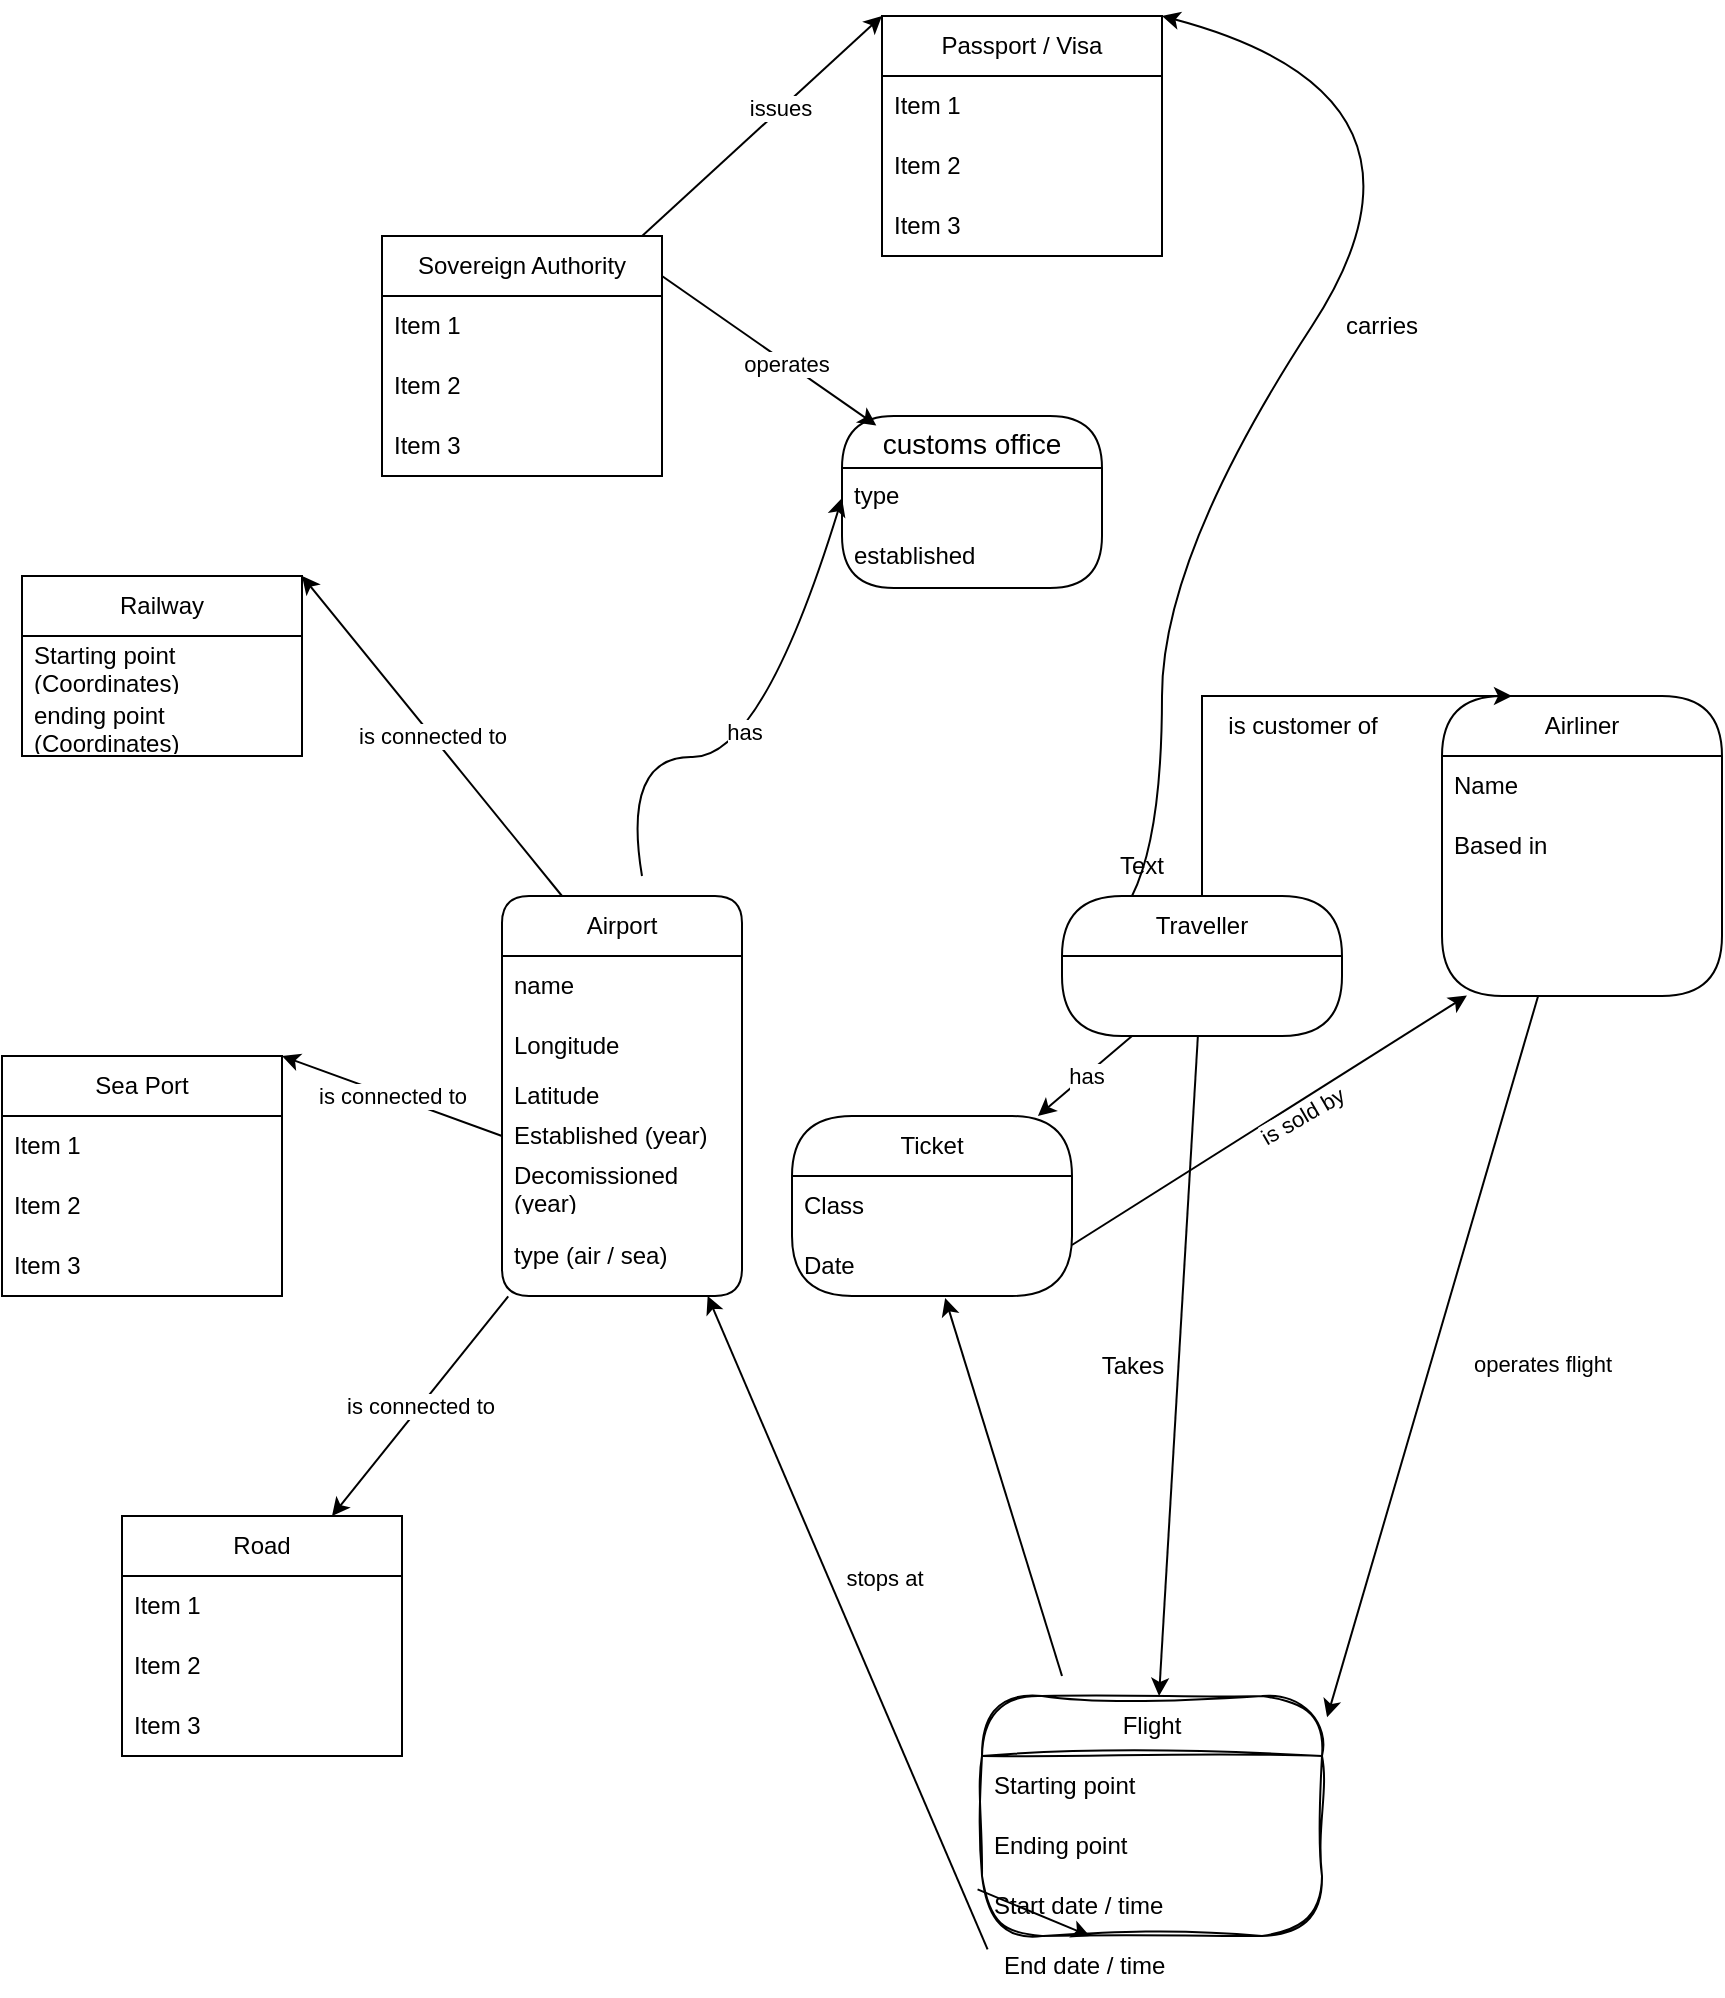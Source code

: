 <mxfile version="24.7.17" pages="2">
  <diagram name="Page-1" id="2Nq3ry9tZN_k2MQu1Wby">
    <mxGraphModel dx="2734" dy="1116" grid="1" gridSize="10" guides="1" tooltips="1" connect="1" arrows="1" fold="1" page="1" pageScale="1" pageWidth="850" pageHeight="1100" math="0" shadow="0">
      <root>
        <mxCell id="0" />
        <mxCell id="1" parent="0" />
        <mxCell id="icSz4FfZfomal5iBsmhP-3" value="" style="endArrow=classic;html=1;rounded=0;curved=1;entryX=0;entryY=0.5;entryDx=0;entryDy=0;" parent="1" target="icSz4FfZfomal5iBsmhP-17" edge="1">
          <mxGeometry relative="1" as="geometry">
            <mxPoint x="250" y="480" as="sourcePoint" />
            <mxPoint x="240" y="480" as="targetPoint" />
            <Array as="points">
              <mxPoint x="240" y="420" />
              <mxPoint x="310" y="421" />
            </Array>
          </mxGeometry>
        </mxCell>
        <mxCell id="icSz4FfZfomal5iBsmhP-4" value="has" style="edgeLabel;resizable=0;html=1;;align=center;verticalAlign=middle;" parent="icSz4FfZfomal5iBsmhP-3" connectable="0" vertex="1">
          <mxGeometry relative="1" as="geometry">
            <mxPoint x="-10" y="-11" as="offset" />
          </mxGeometry>
        </mxCell>
        <mxCell id="icSz4FfZfomal5iBsmhP-10" value="Airport" style="swimlane;fontStyle=0;childLayout=stackLayout;horizontal=1;startSize=30;horizontalStack=0;resizeParent=1;resizeParentMax=0;resizeLast=0;collapsible=1;marginBottom=0;whiteSpace=wrap;html=1;rounded=1;" parent="1" vertex="1">
          <mxGeometry x="180" y="490" width="120" height="200" as="geometry" />
        </mxCell>
        <mxCell id="icSz4FfZfomal5iBsmhP-11" value="name&lt;span style=&quot;white-space: pre;&quot;&gt;&#x9;&lt;/span&gt;" style="text;strokeColor=none;fillColor=none;align=left;verticalAlign=middle;spacingLeft=4;spacingRight=4;overflow=hidden;points=[[0,0.5],[1,0.5]];portConstraint=eastwest;rotatable=0;whiteSpace=wrap;html=1;" parent="icSz4FfZfomal5iBsmhP-10" vertex="1">
          <mxGeometry y="30" width="120" height="30" as="geometry" />
        </mxCell>
        <mxCell id="icSz4FfZfomal5iBsmhP-12" value="Longitude" style="text;strokeColor=none;fillColor=none;align=left;verticalAlign=middle;spacingLeft=4;spacingRight=4;overflow=hidden;points=[[0,0.5],[1,0.5]];portConstraint=eastwest;rotatable=0;whiteSpace=wrap;html=1;" parent="icSz4FfZfomal5iBsmhP-10" vertex="1">
          <mxGeometry y="60" width="120" height="30" as="geometry" />
        </mxCell>
        <mxCell id="icSz4FfZfomal5iBsmhP-14" value="Latitude&lt;div&gt;&lt;br&gt;&lt;/div&gt;" style="text;strokeColor=none;fillColor=none;align=left;verticalAlign=middle;spacingLeft=4;spacingRight=4;overflow=hidden;points=[[0,0.5],[1,0.5]];portConstraint=eastwest;rotatable=0;whiteSpace=wrap;html=1;" parent="icSz4FfZfomal5iBsmhP-10" vertex="1">
          <mxGeometry y="90" width="120" height="20" as="geometry" />
        </mxCell>
        <mxCell id="icSz4FfZfomal5iBsmhP-23" value="Established (year)" style="text;strokeColor=none;fillColor=none;align=left;verticalAlign=middle;spacingLeft=4;spacingRight=4;overflow=hidden;points=[[0,0.5],[1,0.5]];portConstraint=eastwest;rotatable=0;whiteSpace=wrap;html=1;" parent="icSz4FfZfomal5iBsmhP-10" vertex="1">
          <mxGeometry y="110" width="120" height="20" as="geometry" />
        </mxCell>
        <mxCell id="icSz4FfZfomal5iBsmhP-24" value="Decomissioned (year)" style="text;strokeColor=none;fillColor=none;align=left;verticalAlign=middle;spacingLeft=4;spacingRight=4;overflow=hidden;points=[[0,0.5],[1,0.5]];portConstraint=eastwest;rotatable=0;whiteSpace=wrap;html=1;" parent="icSz4FfZfomal5iBsmhP-10" vertex="1">
          <mxGeometry y="130" width="120" height="30" as="geometry" />
        </mxCell>
        <mxCell id="icSz4FfZfomal5iBsmhP-67" value="type (air / sea)" style="text;strokeColor=none;fillColor=none;align=left;verticalAlign=middle;spacingLeft=4;spacingRight=4;overflow=hidden;points=[[0,0.5],[1,0.5]];portConstraint=eastwest;rotatable=0;whiteSpace=wrap;html=1;" parent="icSz4FfZfomal5iBsmhP-10" vertex="1">
          <mxGeometry y="160" width="120" height="40" as="geometry" />
        </mxCell>
        <mxCell id="icSz4FfZfomal5iBsmhP-16" value="customs office" style="swimlane;fontStyle=0;childLayout=stackLayout;horizontal=1;startSize=26;horizontalStack=0;resizeParent=1;resizeParentMax=0;resizeLast=0;collapsible=1;marginBottom=0;align=center;fontSize=14;fillColor=default;strokeColor=default;rounded=1;arcSize=50;verticalAlign=middle;" parent="1" vertex="1">
          <mxGeometry x="350" y="250" width="130" height="86" as="geometry" />
        </mxCell>
        <mxCell id="icSz4FfZfomal5iBsmhP-17" value="type" style="text;strokeColor=none;fillColor=none;spacingLeft=4;spacingRight=4;overflow=hidden;rotatable=0;points=[[0,0.5],[1,0.5]];portConstraint=eastwest;fontSize=12;whiteSpace=wrap;html=1;" parent="icSz4FfZfomal5iBsmhP-16" vertex="1">
          <mxGeometry y="26" width="130" height="30" as="geometry" />
        </mxCell>
        <mxCell id="icSz4FfZfomal5iBsmhP-18" value="established&lt;span style=&quot;white-space: pre;&quot;&gt;&#x9;&lt;/span&gt;" style="text;strokeColor=none;fillColor=none;spacingLeft=4;spacingRight=4;overflow=hidden;rotatable=0;points=[[0,0.5],[1,0.5]];portConstraint=eastwest;fontSize=12;whiteSpace=wrap;html=1;" parent="icSz4FfZfomal5iBsmhP-16" vertex="1">
          <mxGeometry y="56" width="130" height="30" as="geometry" />
        </mxCell>
        <mxCell id="icSz4FfZfomal5iBsmhP-25" value="Airliner" style="swimlane;fontStyle=0;childLayout=stackLayout;horizontal=1;startSize=30;horizontalStack=0;resizeParent=1;resizeParentMax=0;resizeLast=0;collapsible=1;marginBottom=0;whiteSpace=wrap;html=1;rounded=1;arcSize=44;glass=0;" parent="1" vertex="1">
          <mxGeometry x="650" y="390" width="140" height="150" as="geometry" />
        </mxCell>
        <mxCell id="icSz4FfZfomal5iBsmhP-26" value="Name&amp;nbsp;" style="text;strokeColor=none;fillColor=none;align=left;verticalAlign=middle;spacingLeft=4;spacingRight=4;overflow=hidden;points=[[0,0.5],[1,0.5]];portConstraint=eastwest;rotatable=0;whiteSpace=wrap;html=1;" parent="icSz4FfZfomal5iBsmhP-25" vertex="1">
          <mxGeometry y="30" width="140" height="30" as="geometry" />
        </mxCell>
        <mxCell id="icSz4FfZfomal5iBsmhP-27" value="Based in" style="text;strokeColor=none;fillColor=none;align=left;verticalAlign=middle;spacingLeft=4;spacingRight=4;overflow=hidden;points=[[0,0.5],[1,0.5]];portConstraint=eastwest;rotatable=0;whiteSpace=wrap;html=1;" parent="icSz4FfZfomal5iBsmhP-25" vertex="1">
          <mxGeometry y="60" width="140" height="30" as="geometry" />
        </mxCell>
        <mxCell id="icSz4FfZfomal5iBsmhP-64" style="text;strokeColor=none;fillColor=none;align=left;verticalAlign=middle;spacingLeft=4;spacingRight=4;overflow=hidden;points=[[0,0.5],[1,0.5]];portConstraint=eastwest;rotatable=0;whiteSpace=wrap;html=1;" parent="icSz4FfZfomal5iBsmhP-25" vertex="1">
          <mxGeometry y="90" width="140" height="30" as="geometry" />
        </mxCell>
        <mxCell id="icSz4FfZfomal5iBsmhP-63" style="text;strokeColor=none;fillColor=none;align=left;verticalAlign=middle;spacingLeft=4;spacingRight=4;overflow=hidden;points=[[0,0.5],[1,0.5]];portConstraint=eastwest;rotatable=0;whiteSpace=wrap;html=1;" parent="icSz4FfZfomal5iBsmhP-25" vertex="1">
          <mxGeometry y="120" width="140" height="30" as="geometry" />
        </mxCell>
        <mxCell id="icSz4FfZfomal5iBsmhP-30" value="Flight" style="swimlane;fontStyle=0;childLayout=stackLayout;horizontal=1;startSize=30;horizontalStack=0;resizeParent=1;resizeParentMax=0;resizeLast=0;collapsible=1;marginBottom=0;whiteSpace=wrap;html=1;rounded=1;arcSize=40;sketch=1;curveFitting=1;jiggle=2;" parent="1" vertex="1">
          <mxGeometry x="420" y="890" width="170" height="120" as="geometry" />
        </mxCell>
        <mxCell id="icSz4FfZfomal5iBsmhP-31" value="Starting point&lt;span style=&quot;white-space: pre;&quot;&gt;&#x9;&lt;/span&gt;" style="text;strokeColor=none;fillColor=none;align=left;verticalAlign=middle;spacingLeft=4;spacingRight=4;overflow=hidden;points=[[0,0.5],[1,0.5]];portConstraint=eastwest;rotatable=0;whiteSpace=wrap;html=1;" parent="icSz4FfZfomal5iBsmhP-30" vertex="1">
          <mxGeometry y="30" width="170" height="30" as="geometry" />
        </mxCell>
        <mxCell id="icSz4FfZfomal5iBsmhP-32" value="Ending point" style="text;strokeColor=none;fillColor=none;align=left;verticalAlign=middle;spacingLeft=4;spacingRight=4;overflow=hidden;points=[[0,0.5],[1,0.5]];portConstraint=eastwest;rotatable=0;whiteSpace=wrap;html=1;" parent="icSz4FfZfomal5iBsmhP-30" vertex="1">
          <mxGeometry y="60" width="170" height="30" as="geometry" />
        </mxCell>
        <mxCell id="icSz4FfZfomal5iBsmhP-48" value="Start date / time" style="text;strokeColor=none;fillColor=none;align=left;verticalAlign=middle;spacingLeft=4;spacingRight=4;overflow=hidden;points=[[0,0.5],[1,0.5]];portConstraint=eastwest;rotatable=0;whiteSpace=wrap;html=1;" parent="icSz4FfZfomal5iBsmhP-30" vertex="1">
          <mxGeometry y="90" width="170" height="30" as="geometry" />
        </mxCell>
        <mxCell id="icSz4FfZfomal5iBsmhP-34" value="Traveller" style="swimlane;fontStyle=0;childLayout=stackLayout;horizontal=1;startSize=30;horizontalStack=0;resizeParent=1;resizeParentMax=0;resizeLast=0;collapsible=1;marginBottom=0;whiteSpace=wrap;html=1;rounded=1;arcSize=50;" parent="1" vertex="1">
          <mxGeometry x="460" y="490" width="140" height="70" as="geometry" />
        </mxCell>
        <mxCell id="icSz4FfZfomal5iBsmhP-54" value="" style="endArrow=classic;html=1;rounded=0;entryX=1.015;entryY=0.089;entryDx=0;entryDy=0;entryPerimeter=0;" parent="1" source="icSz4FfZfomal5iBsmhP-25" target="icSz4FfZfomal5iBsmhP-30" edge="1">
          <mxGeometry relative="1" as="geometry">
            <mxPoint x="510" y="660" as="sourcePoint" />
            <mxPoint x="510" y="530" as="targetPoint" />
          </mxGeometry>
        </mxCell>
        <mxCell id="icSz4FfZfomal5iBsmhP-55" value="operates flight" style="edgeLabel;resizable=0;html=1;;align=center;verticalAlign=middle;rotation=0;" parent="icSz4FfZfomal5iBsmhP-54" connectable="0" vertex="1">
          <mxGeometry relative="1" as="geometry">
            <mxPoint x="54" y="3" as="offset" />
          </mxGeometry>
        </mxCell>
        <mxCell id="icSz4FfZfomal5iBsmhP-50" value="" style="endArrow=classic;html=1;rounded=0;exitX=-0.013;exitY=0.224;exitDx=0;exitDy=0;exitPerimeter=0;movable=0;resizable=0;rotatable=0;deletable=0;editable=0;locked=1;connectable=0;" parent="1" source="icSz4FfZfomal5iBsmhP-49" target="icSz4FfZfomal5iBsmhP-10" edge="1">
          <mxGeometry relative="1" as="geometry">
            <mxPoint x="330" y="690" as="sourcePoint" />
            <mxPoint x="490" y="690" as="targetPoint" />
          </mxGeometry>
        </mxCell>
        <mxCell id="CjrnG77TnSBxmtqLkK-a-1" value="" style="endArrow=classic;html=1;rounded=0;movable=0;resizable=0;rotatable=0;deletable=0;editable=0;locked=1;connectable=0;" parent="1" source="icSz4FfZfomal5iBsmhP-34" target="icSz4FfZfomal5iBsmhP-30" edge="1">
          <mxGeometry width="50" height="50" relative="1" as="geometry">
            <mxPoint x="620" y="860" as="sourcePoint" />
            <mxPoint x="540" y="770" as="targetPoint" />
          </mxGeometry>
        </mxCell>
        <mxCell id="CjrnG77TnSBxmtqLkK-a-2" value="Takes" style="text;html=1;align=center;verticalAlign=middle;resizable=0;points=[];autosize=1;strokeColor=none;fillColor=none;movable=0;rotatable=0;deletable=0;editable=0;locked=1;connectable=0;" parent="1" vertex="1">
          <mxGeometry x="470" y="710" width="50" height="30" as="geometry" />
        </mxCell>
        <mxCell id="CjrnG77TnSBxmtqLkK-a-3" value="" style="endArrow=classic;html=1;rounded=0;exitX=0.5;exitY=0;exitDx=0;exitDy=0;entryX=0.25;entryY=0;entryDx=0;entryDy=0;movable=0;resizable=0;rotatable=0;deletable=0;editable=0;locked=1;connectable=0;" parent="1" source="icSz4FfZfomal5iBsmhP-34" target="icSz4FfZfomal5iBsmhP-25" edge="1">
          <mxGeometry width="50" height="50" relative="1" as="geometry">
            <mxPoint x="400" y="690" as="sourcePoint" />
            <mxPoint x="780" y="690" as="targetPoint" />
            <Array as="points">
              <mxPoint x="530" y="390" />
            </Array>
          </mxGeometry>
        </mxCell>
        <mxCell id="CjrnG77TnSBxmtqLkK-a-4" value="is customer of" style="text;html=1;align=center;verticalAlign=middle;resizable=0;points=[];autosize=1;strokeColor=none;fillColor=none;movable=0;rotatable=0;deletable=0;editable=0;locked=1;connectable=0;" parent="1" vertex="1">
          <mxGeometry x="530" y="390" width="100" height="30" as="geometry" />
        </mxCell>
        <mxCell id="CjrnG77TnSBxmtqLkK-a-5" value="Ticket" style="swimlane;fontStyle=0;childLayout=stackLayout;horizontal=1;startSize=30;horizontalStack=0;resizeParent=1;resizeParentMax=0;resizeLast=0;collapsible=1;marginBottom=0;whiteSpace=wrap;html=1;rounded=1;arcSize=50;" parent="1" vertex="1">
          <mxGeometry x="325" y="600" width="140" height="90" as="geometry" />
        </mxCell>
        <mxCell id="CjrnG77TnSBxmtqLkK-a-6" value="Class" style="text;strokeColor=none;fillColor=none;align=left;verticalAlign=middle;spacingLeft=4;spacingRight=4;overflow=hidden;points=[[0,0.5],[1,0.5]];portConstraint=eastwest;rotatable=0;whiteSpace=wrap;html=1;" parent="CjrnG77TnSBxmtqLkK-a-5" vertex="1">
          <mxGeometry y="30" width="140" height="30" as="geometry" />
        </mxCell>
        <mxCell id="CjrnG77TnSBxmtqLkK-a-7" value="Date" style="text;strokeColor=none;fillColor=none;align=left;verticalAlign=middle;spacingLeft=4;spacingRight=4;overflow=hidden;points=[[0,0.5],[1,0.5]];portConstraint=eastwest;rotatable=0;whiteSpace=wrap;html=1;" parent="CjrnG77TnSBxmtqLkK-a-5" vertex="1">
          <mxGeometry y="60" width="140" height="30" as="geometry" />
        </mxCell>
        <mxCell id="CjrnG77TnSBxmtqLkK-a-9" value="" style="endArrow=classic;html=1;rounded=0;exitX=0.25;exitY=1;exitDx=0;exitDy=0;" parent="1" source="icSz4FfZfomal5iBsmhP-34" target="CjrnG77TnSBxmtqLkK-a-5" edge="1">
          <mxGeometry relative="1" as="geometry">
            <mxPoint x="370" y="860" as="sourcePoint" />
            <mxPoint x="470" y="860" as="targetPoint" />
          </mxGeometry>
        </mxCell>
        <mxCell id="CjrnG77TnSBxmtqLkK-a-10" value="has" style="edgeLabel;resizable=0;html=1;;align=center;verticalAlign=middle;" parent="CjrnG77TnSBxmtqLkK-a-9" connectable="0" vertex="1">
          <mxGeometry relative="1" as="geometry" />
        </mxCell>
        <mxCell id="CjrnG77TnSBxmtqLkK-a-12" value="" style="endArrow=classic;html=1;rounded=0;entryX=0.089;entryY=0.993;entryDx=0;entryDy=0;entryPerimeter=0;" parent="1" target="icSz4FfZfomal5iBsmhP-63" edge="1">
          <mxGeometry relative="1" as="geometry">
            <mxPoint x="465" y="664.5" as="sourcePoint" />
            <mxPoint x="565" y="664.5" as="targetPoint" />
          </mxGeometry>
        </mxCell>
        <mxCell id="CjrnG77TnSBxmtqLkK-a-13" value="is sold by" style="edgeLabel;resizable=0;html=1;;align=center;verticalAlign=middle;rotation=-30;" parent="CjrnG77TnSBxmtqLkK-a-12" connectable="0" vertex="1">
          <mxGeometry relative="1" as="geometry">
            <mxPoint x="16" y="-2" as="offset" />
          </mxGeometry>
        </mxCell>
        <mxCell id="CjrnG77TnSBxmtqLkK-a-14" value="" style="endArrow=classic;html=1;rounded=0;entryX=0.547;entryY=1.033;entryDx=0;entryDy=0;entryPerimeter=0;" parent="1" target="CjrnG77TnSBxmtqLkK-a-7" edge="1">
          <mxGeometry relative="1" as="geometry">
            <mxPoint x="460" y="880" as="sourcePoint" />
            <mxPoint x="470" y="760" as="targetPoint" />
          </mxGeometry>
        </mxCell>
        <mxCell id="icSz4FfZfomal5iBsmhP-49" value="End date / time" style="text;strokeColor=none;fillColor=none;align=left;verticalAlign=middle;spacingLeft=4;spacingRight=4;overflow=hidden;points=[[0,0.5],[1,0.5]];portConstraint=eastwest;rotatable=0;whiteSpace=wrap;html=1;" parent="1" vertex="1">
          <mxGeometry x="425" y="1010" width="170" height="30" as="geometry" />
        </mxCell>
        <mxCell id="CjrnG77TnSBxmtqLkK-a-18" value="" style="endArrow=classic;html=1;rounded=0;exitX=-0.013;exitY=0.224;exitDx=0;exitDy=0;exitPerimeter=0;" parent="1" source="icSz4FfZfomal5iBsmhP-48" target="icSz4FfZfomal5iBsmhP-49" edge="1">
          <mxGeometry relative="1" as="geometry">
            <mxPoint x="418" y="987" as="sourcePoint" />
            <mxPoint x="240" y="690" as="targetPoint" />
          </mxGeometry>
        </mxCell>
        <mxCell id="CjrnG77TnSBxmtqLkK-a-19" value="stops at" style="edgeLabel;resizable=0;html=1;;align=center;verticalAlign=middle;movable=0;rotatable=0;deletable=0;editable=0;locked=1;connectable=0;" parent="CjrnG77TnSBxmtqLkK-a-18" connectable="0" vertex="1">
          <mxGeometry relative="1" as="geometry">
            <mxPoint x="-75" y="-168" as="offset" />
          </mxGeometry>
        </mxCell>
        <mxCell id="CjrnG77TnSBxmtqLkK-a-20" value="Railway" style="swimlane;fontStyle=0;childLayout=stackLayout;horizontal=1;startSize=30;horizontalStack=0;resizeParent=1;resizeParentMax=0;resizeLast=0;collapsible=1;marginBottom=0;whiteSpace=wrap;html=1;" parent="1" vertex="1">
          <mxGeometry x="-60" y="330" width="140" height="90" as="geometry" />
        </mxCell>
        <mxCell id="CjrnG77TnSBxmtqLkK-a-21" value="Starting point (Coordinates)" style="text;strokeColor=none;fillColor=none;align=left;verticalAlign=middle;spacingLeft=4;spacingRight=4;overflow=hidden;points=[[0,0.5],[1,0.5]];portConstraint=eastwest;rotatable=0;whiteSpace=wrap;html=1;" parent="CjrnG77TnSBxmtqLkK-a-20" vertex="1">
          <mxGeometry y="30" width="140" height="30" as="geometry" />
        </mxCell>
        <mxCell id="uPudiCGfUK6ss3KHqm3K-1" style="text;strokeColor=none;fillColor=none;align=left;verticalAlign=middle;spacingLeft=4;spacingRight=4;overflow=hidden;points=[[0,0.5],[1,0.5]];portConstraint=eastwest;rotatable=0;whiteSpace=wrap;html=1;" vertex="1" parent="CjrnG77TnSBxmtqLkK-a-20">
          <mxGeometry y="60" width="140" height="30" as="geometry" />
        </mxCell>
        <mxCell id="CjrnG77TnSBxmtqLkK-a-24" value="Sea Port" style="swimlane;fontStyle=0;childLayout=stackLayout;horizontal=1;startSize=30;horizontalStack=0;resizeParent=1;resizeParentMax=0;resizeLast=0;collapsible=1;marginBottom=0;whiteSpace=wrap;html=1;" parent="1" vertex="1">
          <mxGeometry x="-70" y="570" width="140" height="120" as="geometry" />
        </mxCell>
        <mxCell id="CjrnG77TnSBxmtqLkK-a-25" value="Item 1" style="text;strokeColor=none;fillColor=none;align=left;verticalAlign=middle;spacingLeft=4;spacingRight=4;overflow=hidden;points=[[0,0.5],[1,0.5]];portConstraint=eastwest;rotatable=0;whiteSpace=wrap;html=1;" parent="CjrnG77TnSBxmtqLkK-a-24" vertex="1">
          <mxGeometry y="30" width="140" height="30" as="geometry" />
        </mxCell>
        <mxCell id="CjrnG77TnSBxmtqLkK-a-26" value="Item 2" style="text;strokeColor=none;fillColor=none;align=left;verticalAlign=middle;spacingLeft=4;spacingRight=4;overflow=hidden;points=[[0,0.5],[1,0.5]];portConstraint=eastwest;rotatable=0;whiteSpace=wrap;html=1;" parent="CjrnG77TnSBxmtqLkK-a-24" vertex="1">
          <mxGeometry y="60" width="140" height="30" as="geometry" />
        </mxCell>
        <mxCell id="CjrnG77TnSBxmtqLkK-a-27" value="Item 3" style="text;strokeColor=none;fillColor=none;align=left;verticalAlign=middle;spacingLeft=4;spacingRight=4;overflow=hidden;points=[[0,0.5],[1,0.5]];portConstraint=eastwest;rotatable=0;whiteSpace=wrap;html=1;" parent="CjrnG77TnSBxmtqLkK-a-24" vertex="1">
          <mxGeometry y="90" width="140" height="30" as="geometry" />
        </mxCell>
        <mxCell id="CjrnG77TnSBxmtqLkK-a-28" value="Road" style="swimlane;fontStyle=0;childLayout=stackLayout;horizontal=1;startSize=30;horizontalStack=0;resizeParent=1;resizeParentMax=0;resizeLast=0;collapsible=1;marginBottom=0;whiteSpace=wrap;html=1;" parent="1" vertex="1">
          <mxGeometry x="-10" y="800" width="140" height="120" as="geometry" />
        </mxCell>
        <mxCell id="CjrnG77TnSBxmtqLkK-a-29" value="Item 1" style="text;strokeColor=none;fillColor=none;align=left;verticalAlign=middle;spacingLeft=4;spacingRight=4;overflow=hidden;points=[[0,0.5],[1,0.5]];portConstraint=eastwest;rotatable=0;whiteSpace=wrap;html=1;" parent="CjrnG77TnSBxmtqLkK-a-28" vertex="1">
          <mxGeometry y="30" width="140" height="30" as="geometry" />
        </mxCell>
        <mxCell id="CjrnG77TnSBxmtqLkK-a-30" value="Item 2" style="text;strokeColor=none;fillColor=none;align=left;verticalAlign=middle;spacingLeft=4;spacingRight=4;overflow=hidden;points=[[0,0.5],[1,0.5]];portConstraint=eastwest;rotatable=0;whiteSpace=wrap;html=1;" parent="CjrnG77TnSBxmtqLkK-a-28" vertex="1">
          <mxGeometry y="60" width="140" height="30" as="geometry" />
        </mxCell>
        <mxCell id="CjrnG77TnSBxmtqLkK-a-31" value="Item 3" style="text;strokeColor=none;fillColor=none;align=left;verticalAlign=middle;spacingLeft=4;spacingRight=4;overflow=hidden;points=[[0,0.5],[1,0.5]];portConstraint=eastwest;rotatable=0;whiteSpace=wrap;html=1;" parent="CjrnG77TnSBxmtqLkK-a-28" vertex="1">
          <mxGeometry y="90" width="140" height="30" as="geometry" />
        </mxCell>
        <mxCell id="CjrnG77TnSBxmtqLkK-a-32" value="Sovereign Authority" style="swimlane;fontStyle=0;childLayout=stackLayout;horizontal=1;startSize=30;horizontalStack=0;resizeParent=1;resizeParentMax=0;resizeLast=0;collapsible=1;marginBottom=0;whiteSpace=wrap;html=1;" parent="1" vertex="1">
          <mxGeometry x="120" y="160" width="140" height="120" as="geometry" />
        </mxCell>
        <mxCell id="CjrnG77TnSBxmtqLkK-a-33" value="Item 1" style="text;strokeColor=none;fillColor=none;align=left;verticalAlign=middle;spacingLeft=4;spacingRight=4;overflow=hidden;points=[[0,0.5],[1,0.5]];portConstraint=eastwest;rotatable=0;whiteSpace=wrap;html=1;" parent="CjrnG77TnSBxmtqLkK-a-32" vertex="1">
          <mxGeometry y="30" width="140" height="30" as="geometry" />
        </mxCell>
        <mxCell id="CjrnG77TnSBxmtqLkK-a-34" value="Item 2" style="text;strokeColor=none;fillColor=none;align=left;verticalAlign=middle;spacingLeft=4;spacingRight=4;overflow=hidden;points=[[0,0.5],[1,0.5]];portConstraint=eastwest;rotatable=0;whiteSpace=wrap;html=1;" parent="CjrnG77TnSBxmtqLkK-a-32" vertex="1">
          <mxGeometry y="60" width="140" height="30" as="geometry" />
        </mxCell>
        <mxCell id="CjrnG77TnSBxmtqLkK-a-35" value="Item 3" style="text;strokeColor=none;fillColor=none;align=left;verticalAlign=middle;spacingLeft=4;spacingRight=4;overflow=hidden;points=[[0,0.5],[1,0.5]];portConstraint=eastwest;rotatable=0;whiteSpace=wrap;html=1;" parent="CjrnG77TnSBxmtqLkK-a-32" vertex="1">
          <mxGeometry y="90" width="140" height="30" as="geometry" />
        </mxCell>
        <mxCell id="CjrnG77TnSBxmtqLkK-a-36" value="" style="endArrow=classic;html=1;rounded=0;entryX=0.132;entryY=0.055;entryDx=0;entryDy=0;entryPerimeter=0;" parent="1" target="icSz4FfZfomal5iBsmhP-16" edge="1">
          <mxGeometry relative="1" as="geometry">
            <mxPoint x="260" y="180" as="sourcePoint" />
            <mxPoint x="360" y="180" as="targetPoint" />
          </mxGeometry>
        </mxCell>
        <mxCell id="CjrnG77TnSBxmtqLkK-a-38" value="operates" style="edgeLabel;html=1;align=center;verticalAlign=middle;resizable=0;points=[];" parent="CjrnG77TnSBxmtqLkK-a-36" vertex="1" connectable="0">
          <mxGeometry x="0.16" relative="1" as="geometry">
            <mxPoint x="-1" as="offset" />
          </mxGeometry>
        </mxCell>
        <mxCell id="CjrnG77TnSBxmtqLkK-a-40" value="" style="endArrow=classic;html=1;rounded=0;entryX=1;entryY=0;entryDx=0;entryDy=0;exitX=0.25;exitY=0;exitDx=0;exitDy=0;" parent="1" source="icSz4FfZfomal5iBsmhP-10" target="CjrnG77TnSBxmtqLkK-a-20" edge="1">
          <mxGeometry relative="1" as="geometry">
            <mxPoint x="160" y="480" as="sourcePoint" />
            <mxPoint x="260" y="480" as="targetPoint" />
          </mxGeometry>
        </mxCell>
        <mxCell id="CjrnG77TnSBxmtqLkK-a-41" value="is connected to" style="edgeLabel;resizable=0;html=1;;align=center;verticalAlign=middle;" parent="CjrnG77TnSBxmtqLkK-a-40" connectable="0" vertex="1">
          <mxGeometry relative="1" as="geometry" />
        </mxCell>
        <mxCell id="CjrnG77TnSBxmtqLkK-a-44" value="" style="endArrow=classic;html=1;rounded=0;entryX=1;entryY=0;entryDx=0;entryDy=0;exitX=0;exitY=0.5;exitDx=0;exitDy=0;" parent="1" source="icSz4FfZfomal5iBsmhP-23" target="CjrnG77TnSBxmtqLkK-a-24" edge="1">
          <mxGeometry relative="1" as="geometry">
            <mxPoint x="200" y="610" as="sourcePoint" />
            <mxPoint x="70" y="450" as="targetPoint" />
          </mxGeometry>
        </mxCell>
        <mxCell id="CjrnG77TnSBxmtqLkK-a-45" value="is connected to" style="edgeLabel;resizable=0;html=1;;align=center;verticalAlign=middle;" parent="CjrnG77TnSBxmtqLkK-a-44" connectable="0" vertex="1">
          <mxGeometry relative="1" as="geometry" />
        </mxCell>
        <mxCell id="CjrnG77TnSBxmtqLkK-a-42" value="" style="endArrow=classic;html=1;rounded=0;entryX=0.75;entryY=0;entryDx=0;entryDy=0;exitX=0.026;exitY=1.004;exitDx=0;exitDy=0;exitPerimeter=0;" parent="1" source="icSz4FfZfomal5iBsmhP-67" target="CjrnG77TnSBxmtqLkK-a-28" edge="1">
          <mxGeometry relative="1" as="geometry">
            <mxPoint x="230" y="720" as="sourcePoint" />
            <mxPoint x="100" y="560" as="targetPoint" />
          </mxGeometry>
        </mxCell>
        <mxCell id="CjrnG77TnSBxmtqLkK-a-43" value="is connected to" style="edgeLabel;resizable=0;html=1;;align=center;verticalAlign=middle;" parent="CjrnG77TnSBxmtqLkK-a-42" connectable="0" vertex="1">
          <mxGeometry relative="1" as="geometry" />
        </mxCell>
        <mxCell id="CjrnG77TnSBxmtqLkK-a-46" value="Passport / Visa" style="swimlane;fontStyle=0;childLayout=stackLayout;horizontal=1;startSize=30;horizontalStack=0;resizeParent=1;resizeParentMax=0;resizeLast=0;collapsible=1;marginBottom=0;whiteSpace=wrap;html=1;" parent="1" vertex="1">
          <mxGeometry x="370" y="50" width="140" height="120" as="geometry" />
        </mxCell>
        <mxCell id="CjrnG77TnSBxmtqLkK-a-47" value="Item 1" style="text;strokeColor=none;fillColor=none;align=left;verticalAlign=middle;spacingLeft=4;spacingRight=4;overflow=hidden;points=[[0,0.5],[1,0.5]];portConstraint=eastwest;rotatable=0;whiteSpace=wrap;html=1;" parent="CjrnG77TnSBxmtqLkK-a-46" vertex="1">
          <mxGeometry y="30" width="140" height="30" as="geometry" />
        </mxCell>
        <mxCell id="CjrnG77TnSBxmtqLkK-a-48" value="Item 2" style="text;strokeColor=none;fillColor=none;align=left;verticalAlign=middle;spacingLeft=4;spacingRight=4;overflow=hidden;points=[[0,0.5],[1,0.5]];portConstraint=eastwest;rotatable=0;whiteSpace=wrap;html=1;" parent="CjrnG77TnSBxmtqLkK-a-46" vertex="1">
          <mxGeometry y="60" width="140" height="30" as="geometry" />
        </mxCell>
        <mxCell id="CjrnG77TnSBxmtqLkK-a-49" value="Item 3" style="text;strokeColor=none;fillColor=none;align=left;verticalAlign=middle;spacingLeft=4;spacingRight=4;overflow=hidden;points=[[0,0.5],[1,0.5]];portConstraint=eastwest;rotatable=0;whiteSpace=wrap;html=1;" parent="CjrnG77TnSBxmtqLkK-a-46" vertex="1">
          <mxGeometry y="90" width="140" height="30" as="geometry" />
        </mxCell>
        <mxCell id="CjrnG77TnSBxmtqLkK-a-50" value="" style="endArrow=classic;html=1;rounded=0;entryX=0;entryY=0;entryDx=0;entryDy=0;exitX=0.929;exitY=0;exitDx=0;exitDy=0;exitPerimeter=0;" parent="1" source="CjrnG77TnSBxmtqLkK-a-32" target="CjrnG77TnSBxmtqLkK-a-46" edge="1">
          <mxGeometry relative="1" as="geometry">
            <mxPoint x="250" y="130" as="sourcePoint" />
            <mxPoint x="357" y="205" as="targetPoint" />
          </mxGeometry>
        </mxCell>
        <mxCell id="CjrnG77TnSBxmtqLkK-a-51" value="issues" style="edgeLabel;html=1;align=center;verticalAlign=middle;resizable=0;points=[];" parent="CjrnG77TnSBxmtqLkK-a-50" vertex="1" connectable="0">
          <mxGeometry x="0.16" relative="1" as="geometry">
            <mxPoint x="-1" as="offset" />
          </mxGeometry>
        </mxCell>
        <mxCell id="CjrnG77TnSBxmtqLkK-a-52" value="" style="curved=1;endArrow=classic;html=1;rounded=0;entryX=1;entryY=0;entryDx=0;entryDy=0;exitX=0.25;exitY=0;exitDx=0;exitDy=0;" parent="1" source="icSz4FfZfomal5iBsmhP-34" target="CjrnG77TnSBxmtqLkK-a-46" edge="1">
          <mxGeometry width="50" height="50" relative="1" as="geometry">
            <mxPoint x="470" y="500" as="sourcePoint" />
            <mxPoint x="610" y="150" as="targetPoint" />
            <Array as="points">
              <mxPoint x="510" y="460" />
              <mxPoint x="510" y="320" />
              <mxPoint x="660" y="90" />
            </Array>
          </mxGeometry>
        </mxCell>
        <mxCell id="CjrnG77TnSBxmtqLkK-a-53" value="Text" style="text;html=1;align=center;verticalAlign=middle;whiteSpace=wrap;rounded=0;" parent="1" vertex="1">
          <mxGeometry x="470" y="460" width="60" height="30" as="geometry" />
        </mxCell>
        <mxCell id="CjrnG77TnSBxmtqLkK-a-54" value="carries" style="text;html=1;align=center;verticalAlign=middle;whiteSpace=wrap;rounded=0;" parent="1" vertex="1">
          <mxGeometry x="590" y="190" width="60" height="30" as="geometry" />
        </mxCell>
        <mxCell id="CjrnG77TnSBxmtqLkK-a-22" value="ending point (Coordinates)" style="text;strokeColor=none;fillColor=none;align=left;verticalAlign=middle;spacingLeft=4;spacingRight=4;overflow=hidden;points=[[0,0.5],[1,0.5]];portConstraint=eastwest;rotatable=0;whiteSpace=wrap;html=1;" parent="1" vertex="1">
          <mxGeometry x="-60" y="390" width="140" height="30" as="geometry" />
        </mxCell>
      </root>
    </mxGraphModel>
  </diagram>
  <diagram id="ei1HQhf629E8Oh4_4O8b" name="Page-2">
    <mxGraphModel grid="1" page="1" gridSize="10" guides="1" tooltips="1" connect="1" arrows="1" fold="1" pageScale="1" pageWidth="850" pageHeight="1100" math="0" shadow="0">
      <root>
        <mxCell id="0" />
        <mxCell id="1" parent="0" />
      </root>
    </mxGraphModel>
  </diagram>
</mxfile>
